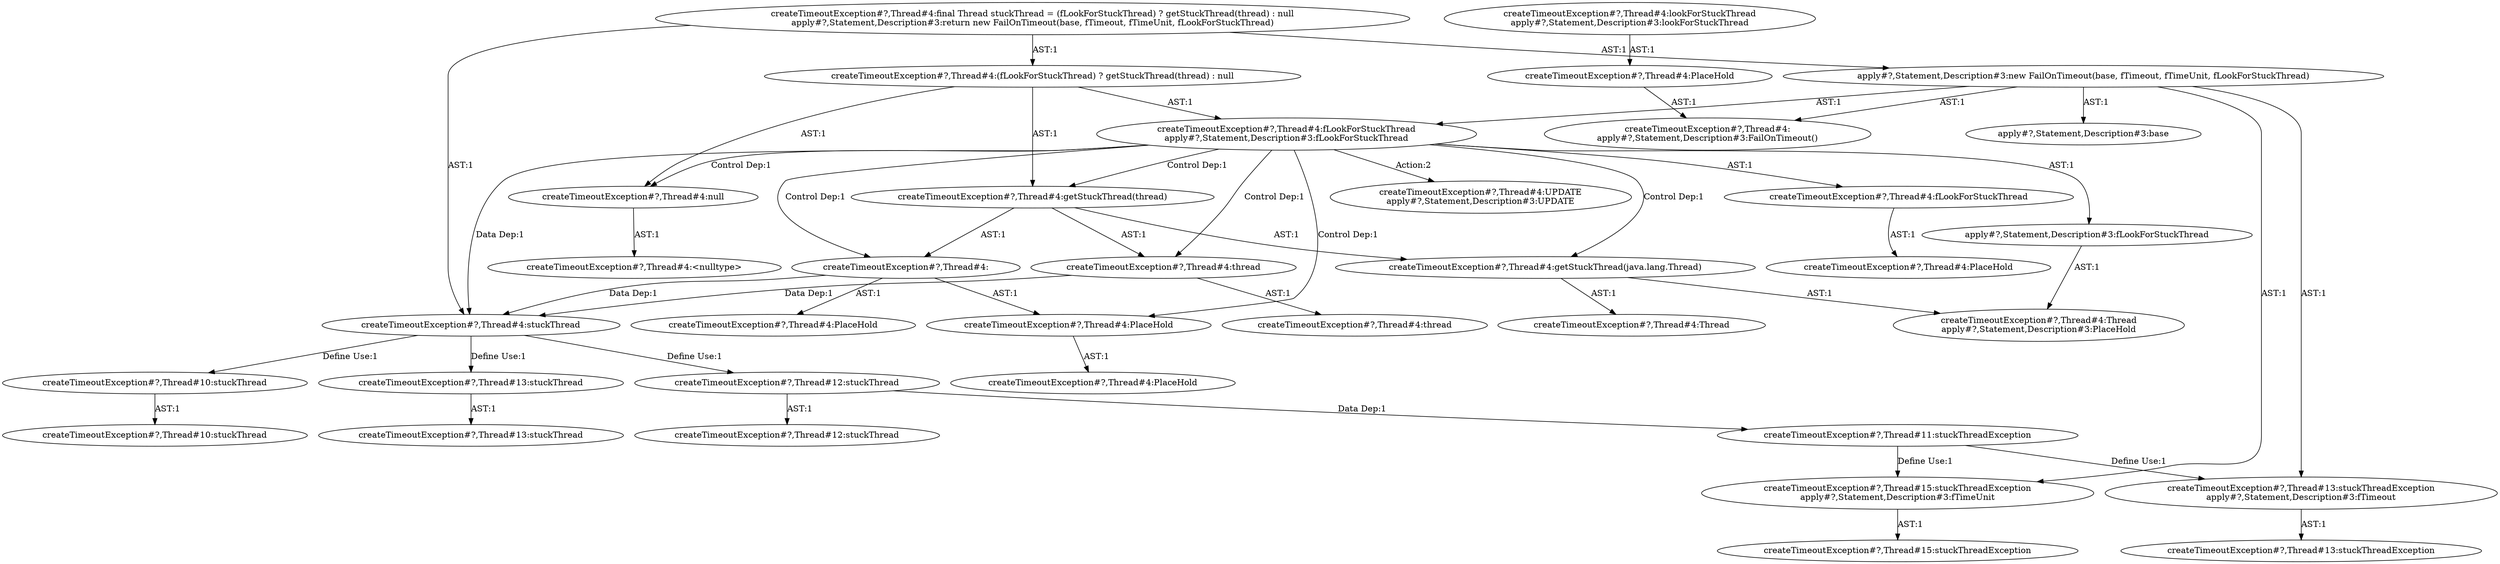 digraph "Pattern" {
0 [label="createTimeoutException#?,Thread#4:UPDATE
apply#?,Statement,Description#3:UPDATE" shape=ellipse]
1 [label="createTimeoutException#?,Thread#4:fLookForStuckThread
apply#?,Statement,Description#3:fLookForStuckThread" shape=ellipse]
2 [label="createTimeoutException#?,Thread#4:(fLookForStuckThread) ? getStuckThread(thread) : null" shape=ellipse]
3 [label="createTimeoutException#?,Thread#4:final Thread stuckThread = (fLookForStuckThread) ? getStuckThread(thread) : null
apply#?,Statement,Description#3:return new FailOnTimeout(base, fTimeout, fTimeUnit, fLookForStuckThread)" shape=ellipse]
4 [label="createTimeoutException#?,Thread#4:getStuckThread(thread)" shape=ellipse]
5 [label="createTimeoutException#?,Thread#4:lookForStuckThread
apply#?,Statement,Description#3:lookForStuckThread" shape=ellipse]
6 [label="createTimeoutException#?,Thread#4:PlaceHold" shape=ellipse]
7 [label="createTimeoutException#?,Thread#4:
apply#?,Statement,Description#3:FailOnTimeout()" shape=ellipse]
8 [label="createTimeoutException#?,Thread#4:getStuckThread(java.lang.Thread)" shape=ellipse]
9 [label="createTimeoutException#?,Thread#4:Thread
apply#?,Statement,Description#3:PlaceHold" shape=ellipse]
10 [label="createTimeoutException#?,Thread#4:" shape=ellipse]
11 [label="createTimeoutException#?,Thread#4:PlaceHold" shape=ellipse]
12 [label="createTimeoutException#?,Thread#4:PlaceHold" shape=ellipse]
13 [label="createTimeoutException#?,Thread#10:stuckThread" shape=ellipse]
14 [label="createTimeoutException#?,Thread#10:stuckThread" shape=ellipse]
15 [label="createTimeoutException#?,Thread#12:stuckThread" shape=ellipse]
16 [label="createTimeoutException#?,Thread#12:stuckThread" shape=ellipse]
17 [label="createTimeoutException#?,Thread#13:stuckThreadException
apply#?,Statement,Description#3:fTimeout" shape=ellipse]
18 [label="createTimeoutException#?,Thread#13:stuckThreadException" shape=ellipse]
19 [label="createTimeoutException#?,Thread#15:stuckThreadException
apply#?,Statement,Description#3:fTimeUnit" shape=ellipse]
20 [label="createTimeoutException#?,Thread#15:stuckThreadException" shape=ellipse]
21 [label="createTimeoutException#?,Thread#13:stuckThread" shape=ellipse]
22 [label="createTimeoutException#?,Thread#13:stuckThread" shape=ellipse]
23 [label="createTimeoutException#?,Thread#4:thread" shape=ellipse]
24 [label="createTimeoutException#?,Thread#4:thread" shape=ellipse]
25 [label="createTimeoutException#?,Thread#4:null" shape=ellipse]
26 [label="createTimeoutException#?,Thread#4:<nulltype>" shape=ellipse]
27 [label="createTimeoutException#?,Thread#4:Thread" shape=ellipse]
28 [label="createTimeoutException#?,Thread#4:PlaceHold" shape=ellipse]
29 [label="createTimeoutException#?,Thread#4:stuckThread" shape=ellipse]
30 [label="createTimeoutException#?,Thread#11:stuckThreadException" shape=ellipse]
31 [label="createTimeoutException#?,Thread#4:fLookForStuckThread" shape=ellipse]
32 [label="createTimeoutException#?,Thread#4:PlaceHold" shape=ellipse]
33 [label="apply#?,Statement,Description#3:new FailOnTimeout(base, fTimeout, fTimeUnit, fLookForStuckThread)" shape=ellipse]
34 [label="apply#?,Statement,Description#3:base" shape=ellipse]
35 [label="apply#?,Statement,Description#3:fLookForStuckThread" shape=ellipse]
1 -> 0 [label="Action:2"];
1 -> 31 [label="AST:1"];
1 -> 4 [label="Control Dep:1"];
1 -> 8 [label="Control Dep:1"];
1 -> 10 [label="Control Dep:1"];
1 -> 11 [label="Control Dep:1"];
1 -> 23 [label="Control Dep:1"];
1 -> 25 [label="Control Dep:1"];
1 -> 29 [label="Data Dep:1"];
1 -> 35 [label="AST:1"];
2 -> 1 [label="AST:1"];
2 -> 4 [label="AST:1"];
2 -> 25 [label="AST:1"];
3 -> 2 [label="AST:1"];
3 -> 29 [label="AST:1"];
3 -> 33 [label="AST:1"];
4 -> 10 [label="AST:1"];
4 -> 8 [label="AST:1"];
4 -> 23 [label="AST:1"];
5 -> 6 [label="AST:1"];
6 -> 7 [label="AST:1"];
8 -> 9 [label="AST:1"];
8 -> 27 [label="AST:1"];
10 -> 28 [label="AST:1"];
10 -> 11 [label="AST:1"];
10 -> 29 [label="Data Dep:1"];
11 -> 12 [label="AST:1"];
13 -> 14 [label="AST:1"];
15 -> 16 [label="AST:1"];
15 -> 30 [label="Data Dep:1"];
17 -> 18 [label="AST:1"];
19 -> 20 [label="AST:1"];
21 -> 22 [label="AST:1"];
23 -> 24 [label="AST:1"];
23 -> 29 [label="Data Dep:1"];
25 -> 26 [label="AST:1"];
29 -> 13 [label="Define Use:1"];
29 -> 15 [label="Define Use:1"];
29 -> 21 [label="Define Use:1"];
30 -> 17 [label="Define Use:1"];
30 -> 19 [label="Define Use:1"];
31 -> 32 [label="AST:1"];
33 -> 7 [label="AST:1"];
33 -> 34 [label="AST:1"];
33 -> 17 [label="AST:1"];
33 -> 19 [label="AST:1"];
33 -> 1 [label="AST:1"];
35 -> 9 [label="AST:1"];
}